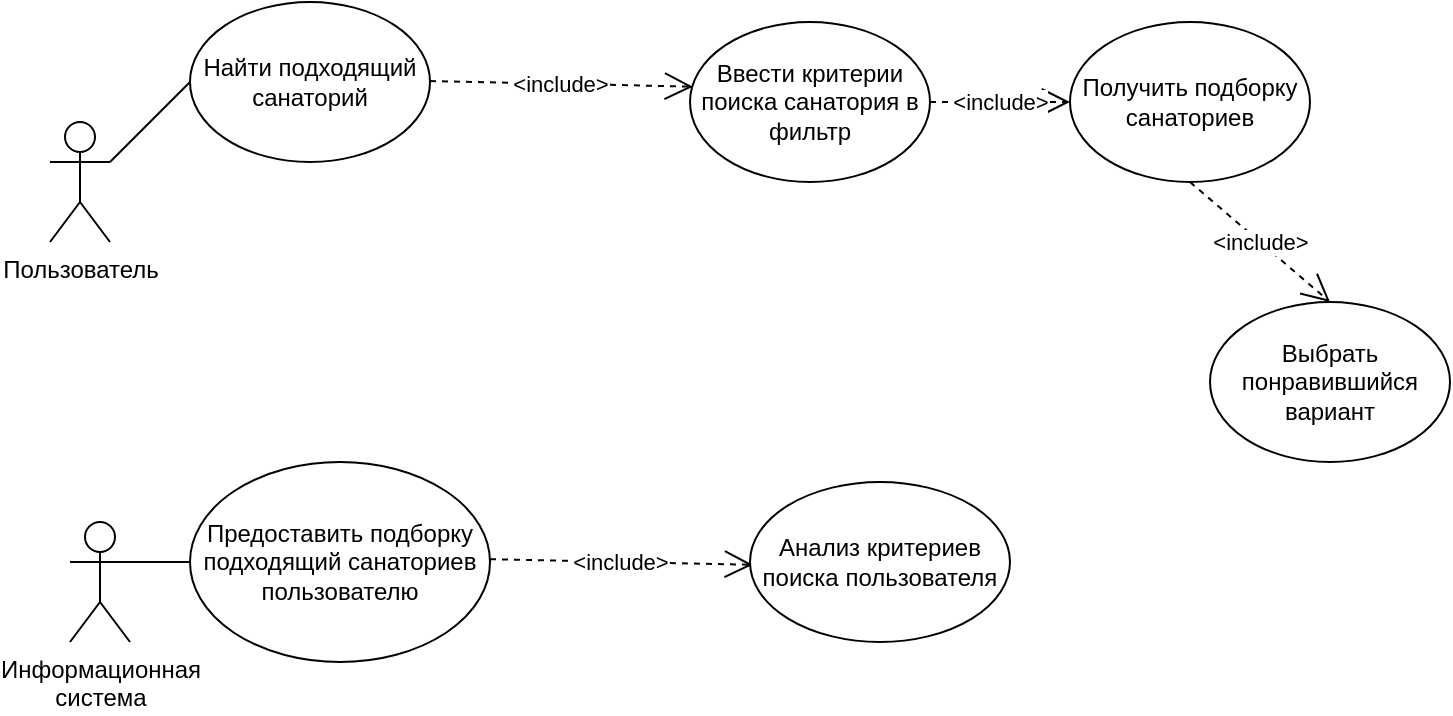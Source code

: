 <mxfile version="20.6.2" type="device"><diagram id="W4ufQJurab-2Dees3KTq" name="Страница 1"><mxGraphModel dx="1335" dy="816" grid="1" gridSize="10" guides="1" tooltips="1" connect="1" arrows="1" fold="1" page="1" pageScale="1" pageWidth="827" pageHeight="583" math="0" shadow="0"><root><mxCell id="0"/><mxCell id="1" parent="0"/><mxCell id="GcTT-BvCm1B_Foo9uRIs-1" value="Информационная&lt;br&gt;система" style="shape=umlActor;verticalLabelPosition=bottom;verticalAlign=top;html=1;outlineConnect=0;" vertex="1" parent="1"><mxGeometry x="60" y="340" width="30" height="60" as="geometry"/></mxCell><mxCell id="GcTT-BvCm1B_Foo9uRIs-2" value="Пользователь" style="shape=umlActor;verticalLabelPosition=bottom;verticalAlign=top;html=1;outlineConnect=0;" vertex="1" parent="1"><mxGeometry x="50" y="140" width="30" height="60" as="geometry"/></mxCell><mxCell id="GcTT-BvCm1B_Foo9uRIs-3" value="Найти подходящий санаторий" style="ellipse;whiteSpace=wrap;html=1;" vertex="1" parent="1"><mxGeometry x="120" y="80" width="120" height="80" as="geometry"/></mxCell><mxCell id="GcTT-BvCm1B_Foo9uRIs-4" value="" style="endArrow=none;html=1;rounded=0;entryX=0;entryY=0.5;entryDx=0;entryDy=0;exitX=1;exitY=0.333;exitDx=0;exitDy=0;exitPerimeter=0;" edge="1" parent="1" source="GcTT-BvCm1B_Foo9uRIs-2" target="GcTT-BvCm1B_Foo9uRIs-3"><mxGeometry width="50" height="50" relative="1" as="geometry"><mxPoint x="230" y="180" as="sourcePoint"/><mxPoint x="280" y="130" as="targetPoint"/></mxGeometry></mxCell><mxCell id="GcTT-BvCm1B_Foo9uRIs-5" value="&amp;lt;include&amp;gt;" style="endArrow=open;endSize=12;dashed=1;html=1;rounded=0;entryX=0.012;entryY=0.404;entryDx=0;entryDy=0;entryPerimeter=0;" edge="1" parent="1" target="GcTT-BvCm1B_Foo9uRIs-6"><mxGeometry width="160" relative="1" as="geometry"><mxPoint x="240" y="119.5" as="sourcePoint"/><mxPoint x="400" y="119.5" as="targetPoint"/></mxGeometry></mxCell><mxCell id="GcTT-BvCm1B_Foo9uRIs-6" value="Ввести критерии поиска санатория в фильтр" style="ellipse;whiteSpace=wrap;html=1;" vertex="1" parent="1"><mxGeometry x="370" y="90" width="120" height="80" as="geometry"/></mxCell><mxCell id="GcTT-BvCm1B_Foo9uRIs-8" value="Получить подборку санаториев" style="ellipse;whiteSpace=wrap;html=1;" vertex="1" parent="1"><mxGeometry x="560" y="90" width="120" height="80" as="geometry"/></mxCell><mxCell id="GcTT-BvCm1B_Foo9uRIs-11" value="&amp;lt;include&amp;gt;" style="endArrow=open;endSize=12;dashed=1;html=1;rounded=0;entryX=0;entryY=0.5;entryDx=0;entryDy=0;exitX=1;exitY=0.5;exitDx=0;exitDy=0;" edge="1" parent="1" source="GcTT-BvCm1B_Foo9uRIs-6" target="GcTT-BvCm1B_Foo9uRIs-8"><mxGeometry width="160" relative="1" as="geometry"><mxPoint x="260" y="139.5" as="sourcePoint"/><mxPoint x="435.44" y="132.32" as="targetPoint"/></mxGeometry></mxCell><mxCell id="GcTT-BvCm1B_Foo9uRIs-13" value="Предоставить подборку подходящий санаториев пользователю" style="ellipse;whiteSpace=wrap;html=1;" vertex="1" parent="1"><mxGeometry x="120" y="310" width="150" height="100" as="geometry"/></mxCell><mxCell id="GcTT-BvCm1B_Foo9uRIs-14" value="" style="endArrow=none;html=1;rounded=0;exitX=1;exitY=0.333;exitDx=0;exitDy=0;exitPerimeter=0;" edge="1" parent="1" target="GcTT-BvCm1B_Foo9uRIs-13"><mxGeometry width="50" height="50" relative="1" as="geometry"><mxPoint x="90" y="360" as="sourcePoint"/><mxPoint x="130" y="320" as="targetPoint"/><Array as="points"/></mxGeometry></mxCell><mxCell id="GcTT-BvCm1B_Foo9uRIs-15" value="&amp;lt;include&amp;gt;" style="endArrow=open;endSize=12;dashed=1;html=1;rounded=0;entryX=0.012;entryY=0.404;entryDx=0;entryDy=0;entryPerimeter=0;" edge="1" parent="1"><mxGeometry width="160" relative="1" as="geometry"><mxPoint x="270" y="358.59" as="sourcePoint"/><mxPoint x="401.44" y="361.41" as="targetPoint"/></mxGeometry></mxCell><mxCell id="GcTT-BvCm1B_Foo9uRIs-16" value="Анализ критериев поиска пользователя" style="ellipse;whiteSpace=wrap;html=1;" vertex="1" parent="1"><mxGeometry x="400" y="320" width="130" height="80" as="geometry"/></mxCell><mxCell id="GcTT-BvCm1B_Foo9uRIs-17" value="Выбрать понравившийся вариант" style="ellipse;whiteSpace=wrap;html=1;" vertex="1" parent="1"><mxGeometry x="630" y="230" width="120" height="80" as="geometry"/></mxCell><mxCell id="GcTT-BvCm1B_Foo9uRIs-18" value="&amp;lt;include&amp;gt;" style="endArrow=open;endSize=12;dashed=1;html=1;rounded=0;entryX=0.5;entryY=0;entryDx=0;entryDy=0;" edge="1" parent="1" target="GcTT-BvCm1B_Foo9uRIs-17"><mxGeometry width="160" relative="1" as="geometry"><mxPoint x="620" y="170" as="sourcePoint"/><mxPoint x="751.44" y="172.82" as="targetPoint"/></mxGeometry></mxCell></root></mxGraphModel></diagram></mxfile>